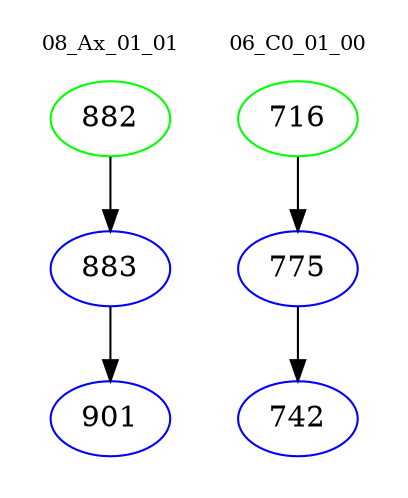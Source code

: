 digraph{
subgraph cluster_0 {
color = white
label = "08_Ax_01_01";
fontsize=10;
T0_882 [label="882", color="green"]
T0_882 -> T0_883 [color="black"]
T0_883 [label="883", color="blue"]
T0_883 -> T0_901 [color="black"]
T0_901 [label="901", color="blue"]
}
subgraph cluster_1 {
color = white
label = "06_C0_01_00";
fontsize=10;
T1_716 [label="716", color="green"]
T1_716 -> T1_775 [color="black"]
T1_775 [label="775", color="blue"]
T1_775 -> T1_742 [color="black"]
T1_742 [label="742", color="blue"]
}
}
